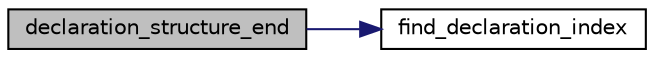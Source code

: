 digraph "declaration_structure_end"
{
 // LATEX_PDF_SIZE
  edge [fontname="Helvetica",fontsize="10",labelfontname="Helvetica",labelfontsize="10"];
  node [fontname="Helvetica",fontsize="10",shape=record];
  rankdir="LR";
  Node1 [label="declaration_structure_end",height=0.2,width=0.4,color="black", fillcolor="grey75", style="filled", fontcolor="black",tooltip="Ends the declaration of a structure."];
  Node1 -> Node2 [color="midnightblue",fontsize="10",style="solid",fontname="Helvetica"];
  Node2 [label="find_declaration_index",height=0.2,width=0.4,color="black", fillcolor="white", style="filled",URL="$dc/de9/declaration__table_8h.html#aa3f16ed63745dfbda78a449e4a354d5f",tooltip="Finds the index of a declaration with the specified lexicographic index. This function is used to ens..."];
}
